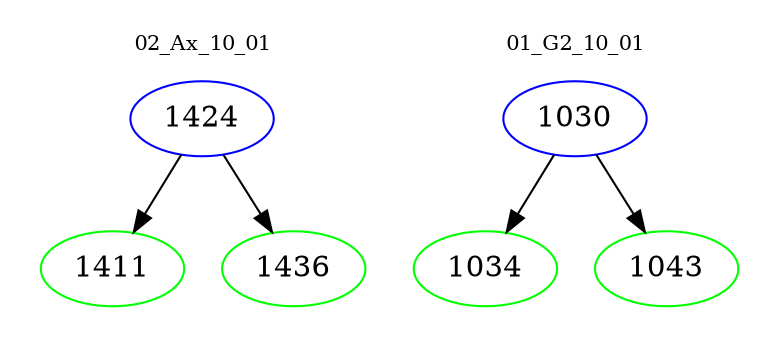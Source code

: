 digraph{
subgraph cluster_0 {
color = white
label = "02_Ax_10_01";
fontsize=10;
T0_1424 [label="1424", color="blue"]
T0_1424 -> T0_1411 [color="black"]
T0_1411 [label="1411", color="green"]
T0_1424 -> T0_1436 [color="black"]
T0_1436 [label="1436", color="green"]
}
subgraph cluster_1 {
color = white
label = "01_G2_10_01";
fontsize=10;
T1_1030 [label="1030", color="blue"]
T1_1030 -> T1_1034 [color="black"]
T1_1034 [label="1034", color="green"]
T1_1030 -> T1_1043 [color="black"]
T1_1043 [label="1043", color="green"]
}
}
